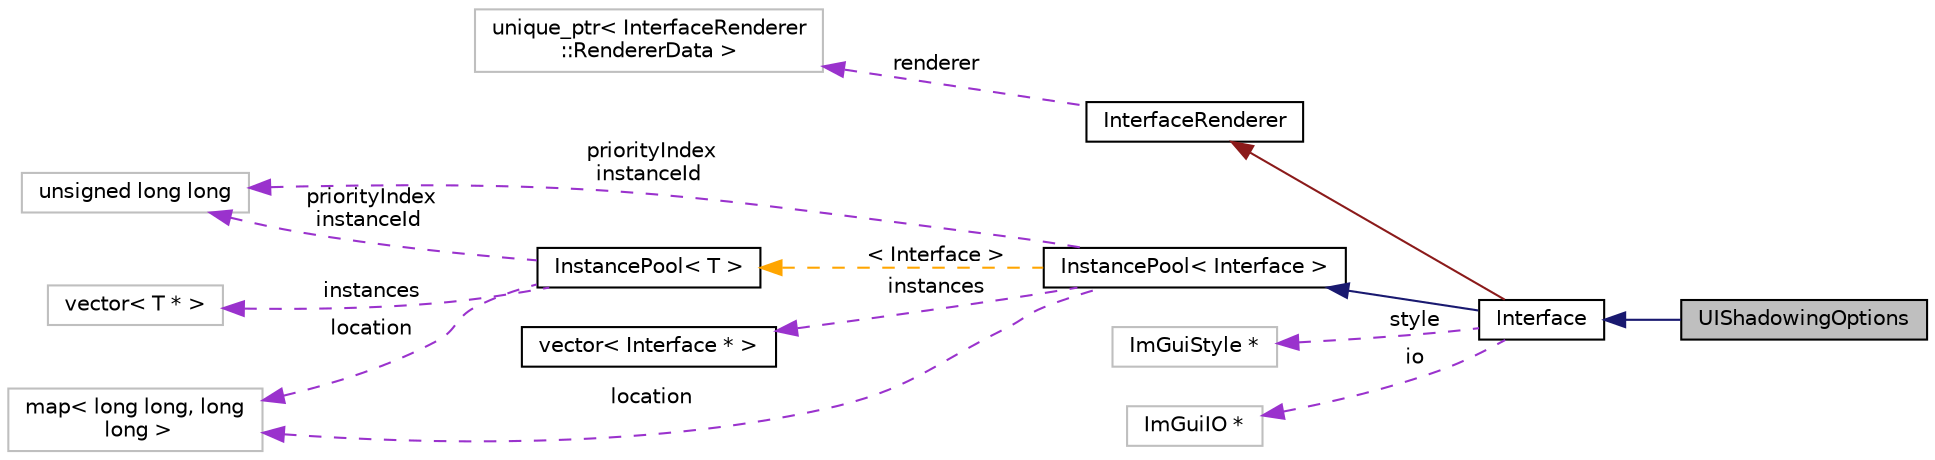 digraph "UIShadowingOptions"
{
 // INTERACTIVE_SVG=YES
 // LATEX_PDF_SIZE
  edge [fontname="Helvetica",fontsize="10",labelfontname="Helvetica",labelfontsize="10"];
  node [fontname="Helvetica",fontsize="10",shape=record];
  rankdir="LR";
  Node1 [label="UIShadowingOptions",height=0.2,width=0.4,color="black", fillcolor="grey75", style="filled", fontcolor="black",tooltip=" "];
  Node2 -> Node1 [dir="back",color="midnightblue",fontsize="10",style="solid",fontname="Helvetica"];
  Node2 [label="Interface",height=0.2,width=0.4,color="black", fillcolor="white", style="filled",URL="$class_interface.html",tooltip="Interface code in the Draw method is meant to be implemented by all inheriting classes...."];
  Node3 -> Node2 [dir="back",color="firebrick4",fontsize="10",style="solid",fontname="Helvetica"];
  Node3 [label="InterfaceRenderer",height=0.2,width=0.4,color="black", fillcolor="white", style="filled",URL="$class_interface_renderer.html",tooltip="Main class to implement custom interfaces setups IMGUI to render in the current context"];
  Node4 -> Node3 [dir="back",color="darkorchid3",fontsize="10",style="dashed",label=" renderer" ,fontname="Helvetica"];
  Node4 [label="unique_ptr\< InterfaceRenderer\l::RendererData \>",height=0.2,width=0.4,color="grey75", fillcolor="white", style="filled",tooltip=" "];
  Node5 -> Node2 [dir="back",color="midnightblue",fontsize="10",style="solid",fontname="Helvetica"];
  Node5 [label="InstancePool\< Interface \>",height=0.2,width=0.4,color="black", fillcolor="white", style="filled",URL="$class_instance_pool.html",tooltip=" "];
  Node6 -> Node5 [dir="back",color="darkorchid3",fontsize="10",style="dashed",label=" instances" ,fontname="Helvetica"];
  Node6 [label="vector\< Interface * \>",height=0.2,width=0.4,color="black", fillcolor="white", style="filled",URL="$classstatic_01std_1_1vector_3_01_interface_01_5_01_4.html",tooltip=" "];
  Node7 -> Node5 [dir="back",color="darkorchid3",fontsize="10",style="dashed",label=" priorityIndex\ninstanceId" ,fontname="Helvetica"];
  Node7 [label="unsigned long long",height=0.2,width=0.4,color="grey75", fillcolor="white", style="filled",tooltip=" "];
  Node8 -> Node5 [dir="back",color="darkorchid3",fontsize="10",style="dashed",label=" location" ,fontname="Helvetica"];
  Node8 [label="map\< long long, long\l long \>",height=0.2,width=0.4,color="grey75", fillcolor="white", style="filled",tooltip=" "];
  Node9 -> Node5 [dir="back",color="orange",fontsize="10",style="dashed",label=" \< Interface \>" ,fontname="Helvetica"];
  Node9 [label="InstancePool\< T \>",height=0.2,width=0.4,color="black", fillcolor="white", style="filled",URL="$class_instance_pool.html",tooltip="Stores all instaces of the inheriting class"];
  Node7 -> Node9 [dir="back",color="darkorchid3",fontsize="10",style="dashed",label=" priorityIndex\ninstanceId" ,fontname="Helvetica"];
  Node8 -> Node9 [dir="back",color="darkorchid3",fontsize="10",style="dashed",label=" location" ,fontname="Helvetica"];
  Node10 -> Node9 [dir="back",color="darkorchid3",fontsize="10",style="dashed",label=" instances" ,fontname="Helvetica"];
  Node10 [label="vector\< T * \>",height=0.2,width=0.4,color="grey75", fillcolor="white", style="filled",tooltip=" "];
  Node11 -> Node2 [dir="back",color="darkorchid3",fontsize="10",style="dashed",label=" style" ,fontname="Helvetica"];
  Node11 [label="ImGuiStyle *",height=0.2,width=0.4,color="grey75", fillcolor="white", style="filled",tooltip=" "];
  Node12 -> Node2 [dir="back",color="darkorchid3",fontsize="10",style="dashed",label=" io" ,fontname="Helvetica"];
  Node12 [label="ImGuiIO *",height=0.2,width=0.4,color="grey75", fillcolor="white", style="filled",tooltip=" "];
}

